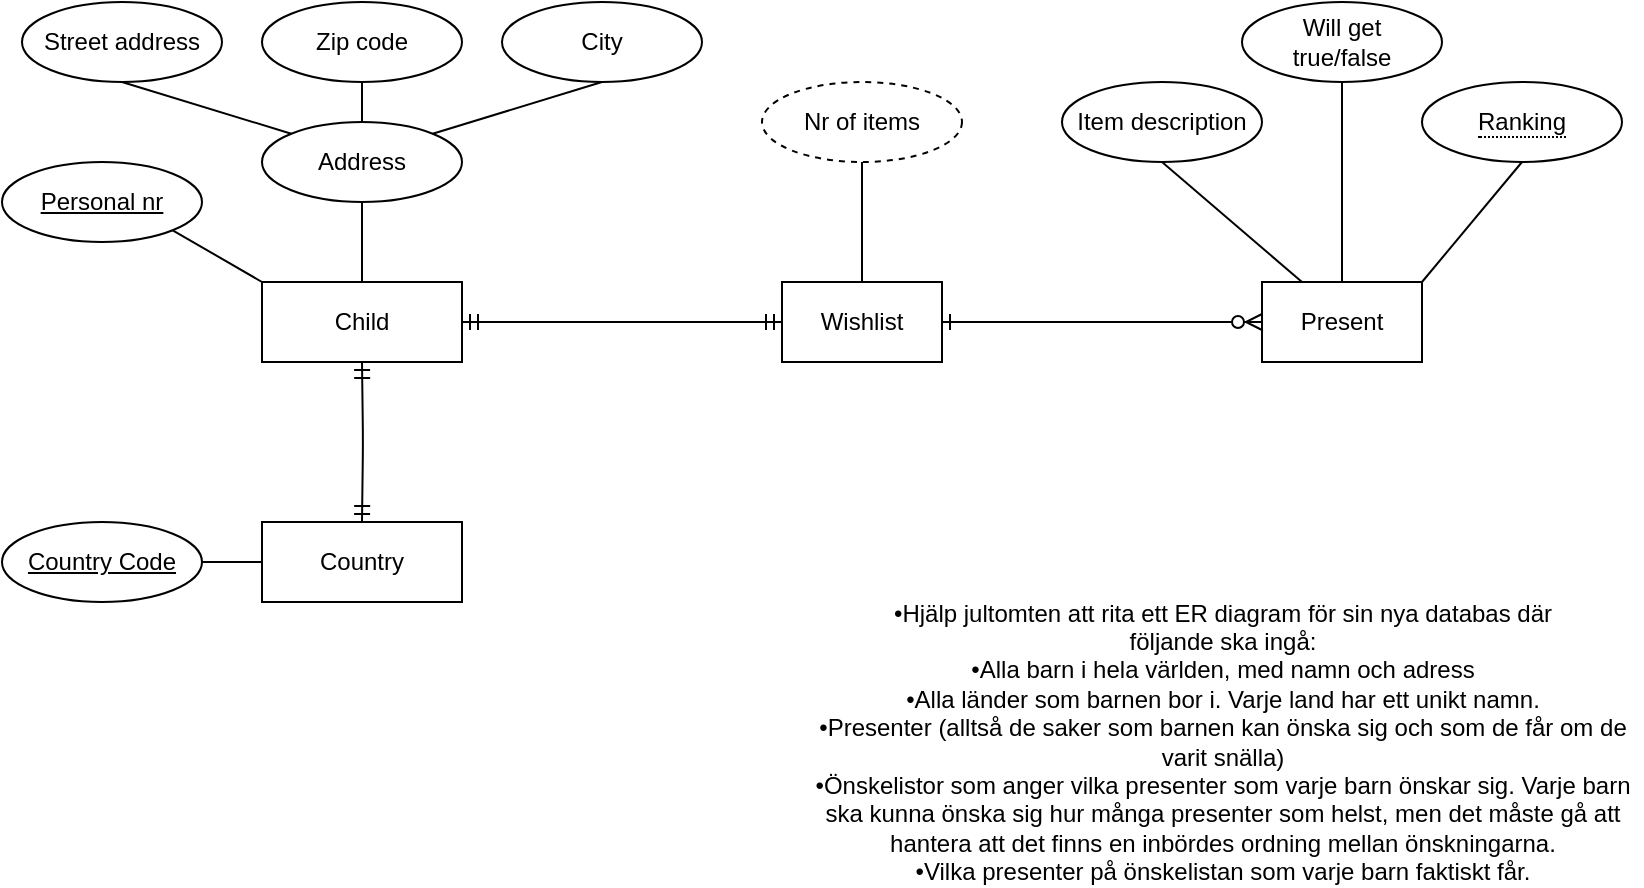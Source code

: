 <mxfile version="14.2.7" type="github">
  <diagram id="R2lEEEUBdFMjLlhIrx00" name="Page-1">
    <mxGraphModel dx="1038" dy="548" grid="1" gridSize="10" guides="1" tooltips="1" connect="1" arrows="1" fold="1" page="1" pageScale="1" pageWidth="850" pageHeight="1100" math="0" shadow="0" extFonts="Permanent Marker^https://fonts.googleapis.com/css?family=Permanent+Marker">
      <root>
        <mxCell id="0" />
        <mxCell id="1" parent="0" />
        <mxCell id="khKGMIoFA6-e5MvvgHSB-1" value="&lt;div&gt;•&lt;span&gt;Hjälp jultomten att rita ett ER diagram för sin nya databas där&lt;/span&gt;&lt;/div&gt;&lt;div&gt;följande ska ingå:&lt;/div&gt;&lt;div&gt;•&lt;span&gt;Alla barn i hela världen, med namn och adress&lt;/span&gt;&lt;/div&gt;&lt;div&gt;•&lt;span&gt;Alla länder som barnen bor i. Varje land har ett unikt namn.&lt;/span&gt;&lt;/div&gt;&lt;div&gt;•&lt;span&gt;Presenter (alltså de saker som barnen kan önska sig och som de får om de&lt;/span&gt;&lt;/div&gt;&lt;div&gt;varit snälla)&lt;/div&gt;&lt;div&gt;•&lt;span&gt;Önskelistor som anger vilka presenter som varje barn önskar sig. Varje barn&lt;/span&gt;&lt;/div&gt;&lt;div&gt;ska kunna önska sig hur många presenter som helst, men det måste gå att&lt;/div&gt;&lt;div&gt;hantera att det finns en inbördes ordning mellan önskningarna.&lt;/div&gt;&lt;div&gt;•&lt;span&gt;Vilka presenter på önskelistan som varje barn faktiskt får.&lt;/span&gt;&lt;/div&gt;" style="text;html=1;align=center;verticalAlign=middle;resizable=0;points=[];autosize=1;" vertex="1" parent="1">
          <mxGeometry x="410" y="310" width="420" height="140" as="geometry" />
        </mxCell>
        <mxCell id="khKGMIoFA6-e5MvvgHSB-2" value="Child" style="whiteSpace=wrap;html=1;align=center;" vertex="1" parent="1">
          <mxGeometry x="140" y="150" width="100" height="40" as="geometry" />
        </mxCell>
        <mxCell id="khKGMIoFA6-e5MvvgHSB-3" value="Address" style="ellipse;whiteSpace=wrap;html=1;align=center;" vertex="1" parent="1">
          <mxGeometry x="140" y="70" width="100" height="40" as="geometry" />
        </mxCell>
        <mxCell id="khKGMIoFA6-e5MvvgHSB-4" value="Street address" style="ellipse;whiteSpace=wrap;html=1;align=center;" vertex="1" parent="1">
          <mxGeometry x="20" y="10" width="100" height="40" as="geometry" />
        </mxCell>
        <mxCell id="khKGMIoFA6-e5MvvgHSB-5" value="Zip code" style="ellipse;whiteSpace=wrap;html=1;align=center;" vertex="1" parent="1">
          <mxGeometry x="140" y="10" width="100" height="40" as="geometry" />
        </mxCell>
        <mxCell id="khKGMIoFA6-e5MvvgHSB-6" value="City" style="ellipse;whiteSpace=wrap;html=1;align=center;" vertex="1" parent="1">
          <mxGeometry x="260" y="10" width="100" height="40" as="geometry" />
        </mxCell>
        <mxCell id="khKGMIoFA6-e5MvvgHSB-7" value="" style="endArrow=none;html=1;rounded=0;exitX=0.5;exitY=1;exitDx=0;exitDy=0;entryX=0;entryY=0;entryDx=0;entryDy=0;" edge="1" parent="1" source="khKGMIoFA6-e5MvvgHSB-4" target="khKGMIoFA6-e5MvvgHSB-3">
          <mxGeometry relative="1" as="geometry">
            <mxPoint x="260" y="100" as="sourcePoint" />
            <mxPoint x="420" y="100" as="targetPoint" />
          </mxGeometry>
        </mxCell>
        <mxCell id="khKGMIoFA6-e5MvvgHSB-8" value="" style="endArrow=none;html=1;rounded=0;exitX=0.5;exitY=1;exitDx=0;exitDy=0;entryX=0.5;entryY=0;entryDx=0;entryDy=0;" edge="1" parent="1" source="khKGMIoFA6-e5MvvgHSB-5" target="khKGMIoFA6-e5MvvgHSB-3">
          <mxGeometry relative="1" as="geometry">
            <mxPoint x="320" y="90" as="sourcePoint" />
            <mxPoint x="404.645" y="115.858" as="targetPoint" />
          </mxGeometry>
        </mxCell>
        <mxCell id="khKGMIoFA6-e5MvvgHSB-9" value="" style="endArrow=none;html=1;rounded=0;exitX=0.5;exitY=1;exitDx=0;exitDy=0;entryX=1;entryY=0;entryDx=0;entryDy=0;" edge="1" parent="1" source="khKGMIoFA6-e5MvvgHSB-6" target="khKGMIoFA6-e5MvvgHSB-3">
          <mxGeometry relative="1" as="geometry">
            <mxPoint x="90" y="70" as="sourcePoint" />
            <mxPoint x="174.645" y="95.858" as="targetPoint" />
          </mxGeometry>
        </mxCell>
        <mxCell id="khKGMIoFA6-e5MvvgHSB-10" value="" style="endArrow=none;html=1;rounded=0;exitX=0.5;exitY=1;exitDx=0;exitDy=0;" edge="1" parent="1" source="khKGMIoFA6-e5MvvgHSB-3" target="khKGMIoFA6-e5MvvgHSB-2">
          <mxGeometry relative="1" as="geometry">
            <mxPoint x="340" y="260" as="sourcePoint" />
            <mxPoint x="500" y="260" as="targetPoint" />
          </mxGeometry>
        </mxCell>
        <mxCell id="khKGMIoFA6-e5MvvgHSB-11" value="Personal nr" style="ellipse;whiteSpace=wrap;html=1;align=center;fontStyle=4;" vertex="1" parent="1">
          <mxGeometry x="10" y="90" width="100" height="40" as="geometry" />
        </mxCell>
        <mxCell id="khKGMIoFA6-e5MvvgHSB-12" value="" style="endArrow=none;html=1;rounded=0;exitX=1;exitY=1;exitDx=0;exitDy=0;entryX=0;entryY=0;entryDx=0;entryDy=0;" edge="1" parent="1" source="khKGMIoFA6-e5MvvgHSB-11" target="khKGMIoFA6-e5MvvgHSB-2">
          <mxGeometry relative="1" as="geometry">
            <mxPoint x="340" y="260" as="sourcePoint" />
            <mxPoint x="500" y="260" as="targetPoint" />
          </mxGeometry>
        </mxCell>
        <mxCell id="khKGMIoFA6-e5MvvgHSB-13" value="Present" style="whiteSpace=wrap;html=1;align=center;" vertex="1" parent="1">
          <mxGeometry x="640" y="150" width="80" height="40" as="geometry" />
        </mxCell>
        <mxCell id="khKGMIoFA6-e5MvvgHSB-14" value="Wishlist" style="whiteSpace=wrap;html=1;align=center;" vertex="1" parent="1">
          <mxGeometry x="400" y="150" width="80" height="40" as="geometry" />
        </mxCell>
        <mxCell id="khKGMIoFA6-e5MvvgHSB-32" value="" style="edgeStyle=entityRelationEdgeStyle;fontSize=12;html=1;endArrow=ERmandOne;startArrow=ERmandOne;align=center;exitX=1;exitY=0.5;exitDx=0;exitDy=0;entryX=0;entryY=0.5;entryDx=0;entryDy=0;" edge="1" parent="1" source="khKGMIoFA6-e5MvvgHSB-2" target="khKGMIoFA6-e5MvvgHSB-14">
          <mxGeometry width="100" height="100" relative="1" as="geometry">
            <mxPoint x="370" y="310" as="sourcePoint" />
            <mxPoint x="470" y="210" as="targetPoint" />
          </mxGeometry>
        </mxCell>
        <mxCell id="khKGMIoFA6-e5MvvgHSB-33" value="Item description" style="ellipse;whiteSpace=wrap;html=1;align=center;fontFamily=Helvetica;" vertex="1" parent="1">
          <mxGeometry x="540" y="50" width="100" height="40" as="geometry" />
        </mxCell>
        <mxCell id="khKGMIoFA6-e5MvvgHSB-35" value="Will get&lt;br&gt;true/false" style="ellipse;whiteSpace=wrap;html=1;align=center;fontFamily=Helvetica;" vertex="1" parent="1">
          <mxGeometry x="630" y="10" width="100" height="40" as="geometry" />
        </mxCell>
        <mxCell id="khKGMIoFA6-e5MvvgHSB-37" value="&lt;span style=&quot;border-bottom: 1px dotted&quot;&gt;Ranking&lt;/span&gt;" style="ellipse;whiteSpace=wrap;html=1;align=center;fontFamily=Helvetica;" vertex="1" parent="1">
          <mxGeometry x="720" y="50" width="100" height="40" as="geometry" />
        </mxCell>
        <mxCell id="khKGMIoFA6-e5MvvgHSB-38" value="" style="endArrow=none;html=1;rounded=0;fontFamily=Helvetica;align=center;exitX=0.5;exitY=1;exitDx=0;exitDy=0;entryX=0.25;entryY=0;entryDx=0;entryDy=0;" edge="1" parent="1" source="khKGMIoFA6-e5MvvgHSB-33" target="khKGMIoFA6-e5MvvgHSB-13">
          <mxGeometry relative="1" as="geometry">
            <mxPoint x="590" y="230" as="sourcePoint" />
            <mxPoint x="750" y="230" as="targetPoint" />
          </mxGeometry>
        </mxCell>
        <mxCell id="khKGMIoFA6-e5MvvgHSB-39" value="" style="endArrow=none;html=1;rounded=0;fontFamily=Helvetica;align=center;exitX=0.5;exitY=1;exitDx=0;exitDy=0;entryX=0.5;entryY=0;entryDx=0;entryDy=0;" edge="1" parent="1" source="khKGMIoFA6-e5MvvgHSB-35" target="khKGMIoFA6-e5MvvgHSB-13">
          <mxGeometry relative="1" as="geometry">
            <mxPoint x="630" y="60" as="sourcePoint" />
            <mxPoint x="670" y="160" as="targetPoint" />
          </mxGeometry>
        </mxCell>
        <mxCell id="khKGMIoFA6-e5MvvgHSB-41" value="" style="endArrow=none;html=1;rounded=0;fontFamily=Helvetica;align=center;entryX=0.5;entryY=1;entryDx=0;entryDy=0;exitX=1;exitY=0;exitDx=0;exitDy=0;" edge="1" parent="1" source="khKGMIoFA6-e5MvvgHSB-13" target="khKGMIoFA6-e5MvvgHSB-37">
          <mxGeometry relative="1" as="geometry">
            <mxPoint x="630" y="240" as="sourcePoint" />
            <mxPoint x="790" y="240" as="targetPoint" />
          </mxGeometry>
        </mxCell>
        <mxCell id="khKGMIoFA6-e5MvvgHSB-44" value="Country" style="whiteSpace=wrap;html=1;align=center;fontFamily=Helvetica;" vertex="1" parent="1">
          <mxGeometry x="140" y="270" width="100" height="40" as="geometry" />
        </mxCell>
        <mxCell id="khKGMIoFA6-e5MvvgHSB-47" value="" style="edgeStyle=orthogonalEdgeStyle;fontSize=12;html=1;endArrow=ERmandOne;startArrow=ERmandOne;align=center;rounded=1;jumpStyle=none;entryX=0.5;entryY=1;entryDx=0;entryDy=0;" edge="1" parent="1" target="khKGMIoFA6-e5MvvgHSB-2">
          <mxGeometry width="100" height="100" relative="1" as="geometry">
            <mxPoint x="190" y="270" as="sourcePoint" />
            <mxPoint x="90" y="170" as="targetPoint" />
          </mxGeometry>
        </mxCell>
        <mxCell id="khKGMIoFA6-e5MvvgHSB-48" value="Country Code" style="ellipse;whiteSpace=wrap;html=1;align=center;fontStyle=4;fontFamily=Helvetica;" vertex="1" parent="1">
          <mxGeometry x="10" y="270" width="100" height="40" as="geometry" />
        </mxCell>
        <mxCell id="khKGMIoFA6-e5MvvgHSB-49" value="" style="endArrow=none;html=1;rounded=0;fontFamily=Helvetica;align=center;exitX=1;exitY=0.5;exitDx=0;exitDy=0;" edge="1" parent="1" source="khKGMIoFA6-e5MvvgHSB-48">
          <mxGeometry relative="1" as="geometry">
            <mxPoint x="340" y="250" as="sourcePoint" />
            <mxPoint x="140" y="290" as="targetPoint" />
          </mxGeometry>
        </mxCell>
        <mxCell id="khKGMIoFA6-e5MvvgHSB-50" value="Nr of items" style="ellipse;whiteSpace=wrap;html=1;align=center;dashed=1;fontFamily=Helvetica;" vertex="1" parent="1">
          <mxGeometry x="390" y="50" width="100" height="40" as="geometry" />
        </mxCell>
        <mxCell id="khKGMIoFA6-e5MvvgHSB-51" value="" style="endArrow=none;html=1;rounded=0;fontFamily=Helvetica;align=center;exitX=0.5;exitY=1;exitDx=0;exitDy=0;entryX=0.5;entryY=0;entryDx=0;entryDy=0;" edge="1" parent="1" source="khKGMIoFA6-e5MvvgHSB-50" target="khKGMIoFA6-e5MvvgHSB-14">
          <mxGeometry relative="1" as="geometry">
            <mxPoint x="340" y="250" as="sourcePoint" />
            <mxPoint x="500" y="250" as="targetPoint" />
          </mxGeometry>
        </mxCell>
        <mxCell id="khKGMIoFA6-e5MvvgHSB-53" value="" style="edgeStyle=entityRelationEdgeStyle;fontSize=12;html=1;endArrow=ERzeroToMany;endFill=1;align=center;entryX=0;entryY=0.5;entryDx=0;entryDy=0;" edge="1" parent="1" target="khKGMIoFA6-e5MvvgHSB-13">
          <mxGeometry width="100" height="100" relative="1" as="geometry">
            <mxPoint x="560" y="170" as="sourcePoint" />
            <mxPoint x="470" y="200" as="targetPoint" />
          </mxGeometry>
        </mxCell>
        <mxCell id="khKGMIoFA6-e5MvvgHSB-54" value="" style="edgeStyle=entityRelationEdgeStyle;fontSize=12;html=1;endArrow=ERone;endFill=1;align=center;entryX=1;entryY=0.5;entryDx=0;entryDy=0;" edge="1" parent="1" target="khKGMIoFA6-e5MvvgHSB-14">
          <mxGeometry width="100" height="100" relative="1" as="geometry">
            <mxPoint x="560" y="170" as="sourcePoint" />
            <mxPoint x="530" y="220" as="targetPoint" />
          </mxGeometry>
        </mxCell>
      </root>
    </mxGraphModel>
  </diagram>
</mxfile>
